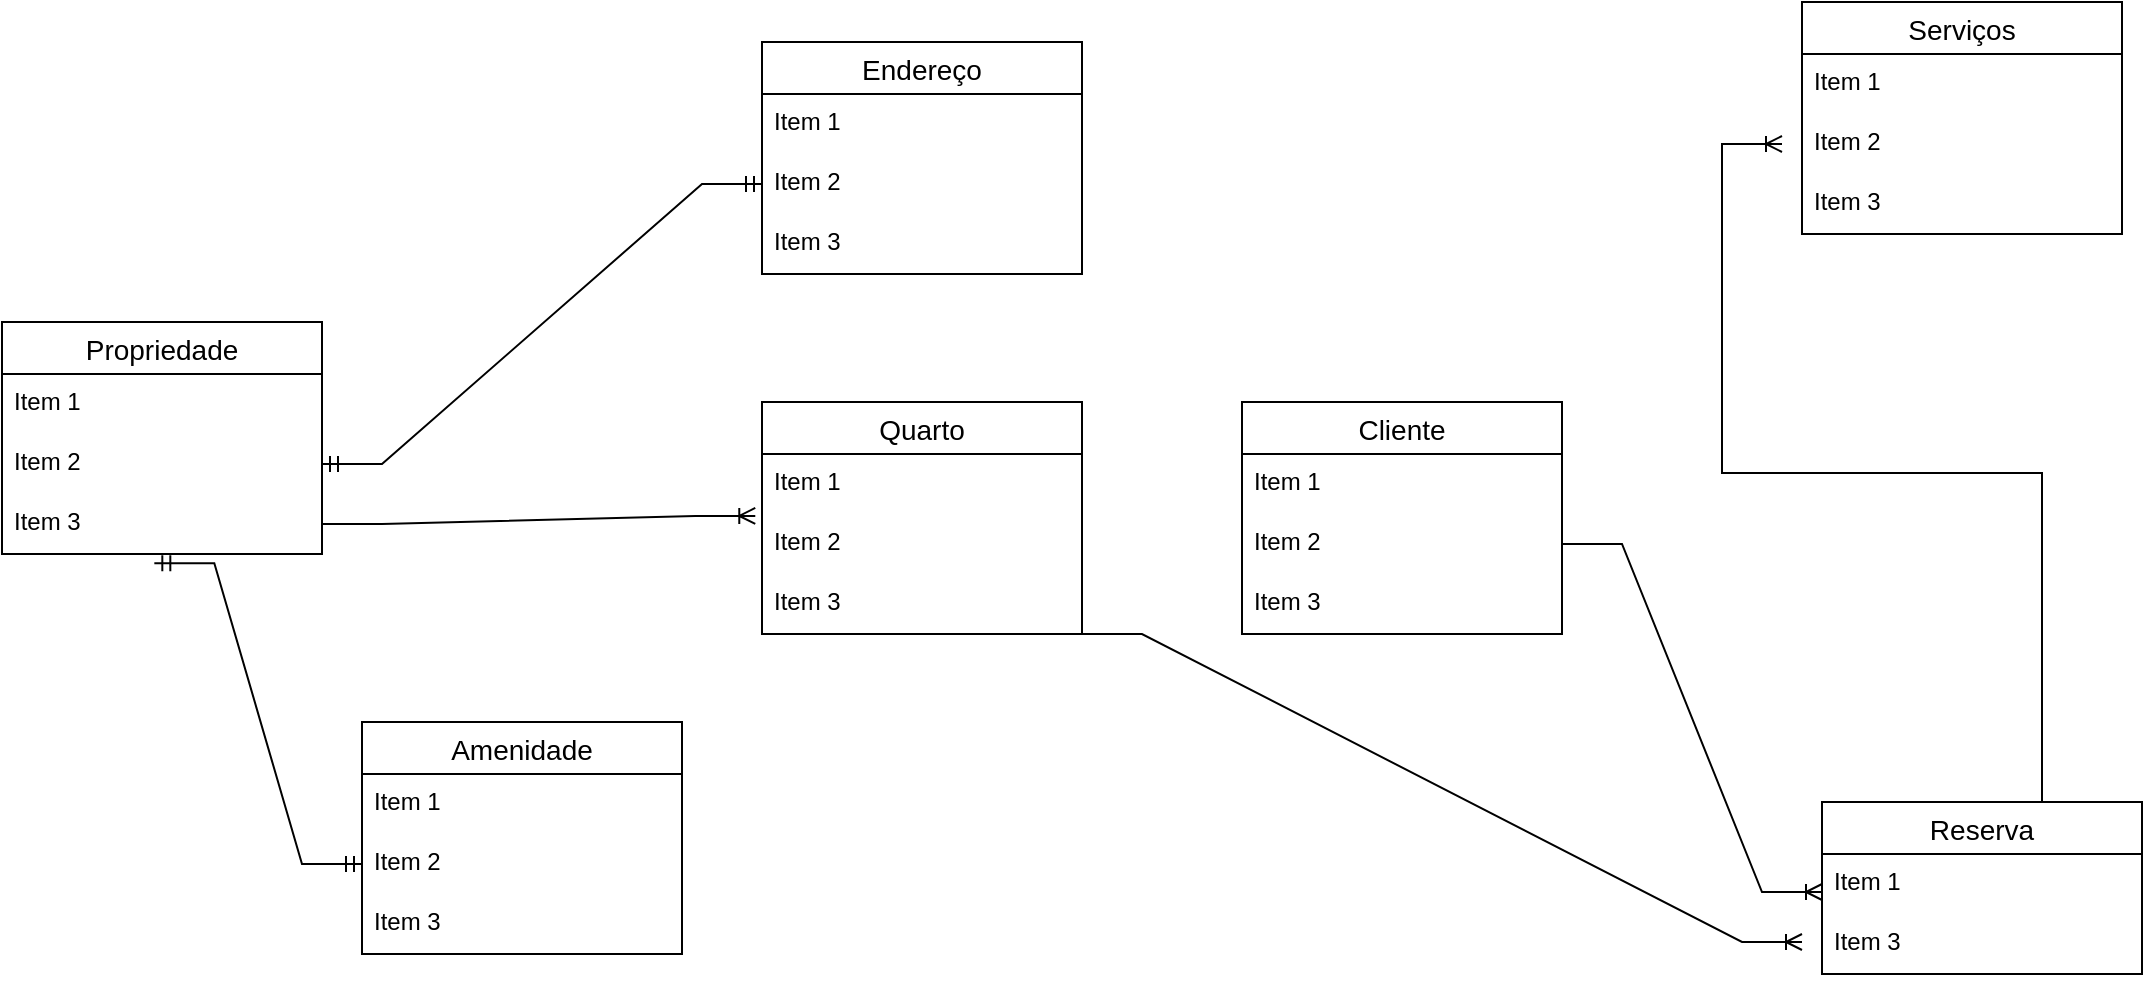 <mxfile version="24.0.5" type="device">
  <diagram name="Página-1" id="Or9wD87RA9yzhm9Do6f2">
    <mxGraphModel dx="2117" dy="557" grid="1" gridSize="10" guides="1" tooltips="1" connect="1" arrows="1" fold="1" page="1" pageScale="1" pageWidth="827" pageHeight="1169" math="0" shadow="0">
      <root>
        <mxCell id="0" />
        <mxCell id="1" parent="0" />
        <mxCell id="0R3fWU_Z0gOw3oKDHtPN-1" value="Cliente" style="swimlane;fontStyle=0;childLayout=stackLayout;horizontal=1;startSize=26;horizontalStack=0;resizeParent=1;resizeParentMax=0;resizeLast=0;collapsible=1;marginBottom=0;align=center;fontSize=14;" vertex="1" parent="1">
          <mxGeometry x="440" y="220" width="160" height="116" as="geometry" />
        </mxCell>
        <mxCell id="0R3fWU_Z0gOw3oKDHtPN-2" value="Item 1" style="text;strokeColor=none;fillColor=none;spacingLeft=4;spacingRight=4;overflow=hidden;rotatable=0;points=[[0,0.5],[1,0.5]];portConstraint=eastwest;fontSize=12;whiteSpace=wrap;html=1;" vertex="1" parent="0R3fWU_Z0gOw3oKDHtPN-1">
          <mxGeometry y="26" width="160" height="30" as="geometry" />
        </mxCell>
        <mxCell id="0R3fWU_Z0gOw3oKDHtPN-3" value="Item 2" style="text;strokeColor=none;fillColor=none;spacingLeft=4;spacingRight=4;overflow=hidden;rotatable=0;points=[[0,0.5],[1,0.5]];portConstraint=eastwest;fontSize=12;whiteSpace=wrap;html=1;" vertex="1" parent="0R3fWU_Z0gOw3oKDHtPN-1">
          <mxGeometry y="56" width="160" height="30" as="geometry" />
        </mxCell>
        <mxCell id="0R3fWU_Z0gOw3oKDHtPN-4" value="Item 3" style="text;strokeColor=none;fillColor=none;spacingLeft=4;spacingRight=4;overflow=hidden;rotatable=0;points=[[0,0.5],[1,0.5]];portConstraint=eastwest;fontSize=12;whiteSpace=wrap;html=1;" vertex="1" parent="0R3fWU_Z0gOw3oKDHtPN-1">
          <mxGeometry y="86" width="160" height="30" as="geometry" />
        </mxCell>
        <mxCell id="0R3fWU_Z0gOw3oKDHtPN-5" value="Reserva" style="swimlane;fontStyle=0;childLayout=stackLayout;horizontal=1;startSize=26;horizontalStack=0;resizeParent=1;resizeParentMax=0;resizeLast=0;collapsible=1;marginBottom=0;align=center;fontSize=14;" vertex="1" parent="1">
          <mxGeometry x="730" y="420" width="160" height="86" as="geometry" />
        </mxCell>
        <mxCell id="0R3fWU_Z0gOw3oKDHtPN-6" value="Item 1" style="text;strokeColor=none;fillColor=none;spacingLeft=4;spacingRight=4;overflow=hidden;rotatable=0;points=[[0,0.5],[1,0.5]];portConstraint=eastwest;fontSize=12;whiteSpace=wrap;html=1;" vertex="1" parent="0R3fWU_Z0gOw3oKDHtPN-5">
          <mxGeometry y="26" width="160" height="30" as="geometry" />
        </mxCell>
        <mxCell id="0R3fWU_Z0gOw3oKDHtPN-8" value="Item 3" style="text;strokeColor=none;fillColor=none;spacingLeft=4;spacingRight=4;overflow=hidden;rotatable=0;points=[[0,0.5],[1,0.5]];portConstraint=eastwest;fontSize=12;whiteSpace=wrap;html=1;" vertex="1" parent="0R3fWU_Z0gOw3oKDHtPN-5">
          <mxGeometry y="56" width="160" height="30" as="geometry" />
        </mxCell>
        <mxCell id="0R3fWU_Z0gOw3oKDHtPN-9" value="Serviços" style="swimlane;fontStyle=0;childLayout=stackLayout;horizontal=1;startSize=26;horizontalStack=0;resizeParent=1;resizeParentMax=0;resizeLast=0;collapsible=1;marginBottom=0;align=center;fontSize=14;" vertex="1" parent="1">
          <mxGeometry x="720" y="20" width="160" height="116" as="geometry" />
        </mxCell>
        <mxCell id="0R3fWU_Z0gOw3oKDHtPN-10" value="Item 1" style="text;strokeColor=none;fillColor=none;spacingLeft=4;spacingRight=4;overflow=hidden;rotatable=0;points=[[0,0.5],[1,0.5]];portConstraint=eastwest;fontSize=12;whiteSpace=wrap;html=1;" vertex="1" parent="0R3fWU_Z0gOw3oKDHtPN-9">
          <mxGeometry y="26" width="160" height="30" as="geometry" />
        </mxCell>
        <mxCell id="0R3fWU_Z0gOw3oKDHtPN-11" value="Item 2" style="text;strokeColor=none;fillColor=none;spacingLeft=4;spacingRight=4;overflow=hidden;rotatable=0;points=[[0,0.5],[1,0.5]];portConstraint=eastwest;fontSize=12;whiteSpace=wrap;html=1;" vertex="1" parent="0R3fWU_Z0gOw3oKDHtPN-9">
          <mxGeometry y="56" width="160" height="30" as="geometry" />
        </mxCell>
        <mxCell id="0R3fWU_Z0gOw3oKDHtPN-12" value="Item 3" style="text;strokeColor=none;fillColor=none;spacingLeft=4;spacingRight=4;overflow=hidden;rotatable=0;points=[[0,0.5],[1,0.5]];portConstraint=eastwest;fontSize=12;whiteSpace=wrap;html=1;" vertex="1" parent="0R3fWU_Z0gOw3oKDHtPN-9">
          <mxGeometry y="86" width="160" height="30" as="geometry" />
        </mxCell>
        <mxCell id="0R3fWU_Z0gOw3oKDHtPN-17" value="Propriedade" style="swimlane;fontStyle=0;childLayout=stackLayout;horizontal=1;startSize=26;horizontalStack=0;resizeParent=1;resizeParentMax=0;resizeLast=0;collapsible=1;marginBottom=0;align=center;fontSize=14;" vertex="1" parent="1">
          <mxGeometry x="-180" y="180" width="160" height="116" as="geometry" />
        </mxCell>
        <mxCell id="0R3fWU_Z0gOw3oKDHtPN-18" value="Item 1" style="text;strokeColor=none;fillColor=none;spacingLeft=4;spacingRight=4;overflow=hidden;rotatable=0;points=[[0,0.5],[1,0.5]];portConstraint=eastwest;fontSize=12;whiteSpace=wrap;html=1;" vertex="1" parent="0R3fWU_Z0gOw3oKDHtPN-17">
          <mxGeometry y="26" width="160" height="30" as="geometry" />
        </mxCell>
        <mxCell id="0R3fWU_Z0gOw3oKDHtPN-19" value="Item 2" style="text;strokeColor=none;fillColor=none;spacingLeft=4;spacingRight=4;overflow=hidden;rotatable=0;points=[[0,0.5],[1,0.5]];portConstraint=eastwest;fontSize=12;whiteSpace=wrap;html=1;" vertex="1" parent="0R3fWU_Z0gOw3oKDHtPN-17">
          <mxGeometry y="56" width="160" height="30" as="geometry" />
        </mxCell>
        <mxCell id="0R3fWU_Z0gOw3oKDHtPN-20" value="Item 3" style="text;strokeColor=none;fillColor=none;spacingLeft=4;spacingRight=4;overflow=hidden;rotatable=0;points=[[0,0.5],[1,0.5]];portConstraint=eastwest;fontSize=12;whiteSpace=wrap;html=1;" vertex="1" parent="0R3fWU_Z0gOw3oKDHtPN-17">
          <mxGeometry y="86" width="160" height="30" as="geometry" />
        </mxCell>
        <mxCell id="0R3fWU_Z0gOw3oKDHtPN-21" value="Endereço" style="swimlane;fontStyle=0;childLayout=stackLayout;horizontal=1;startSize=26;horizontalStack=0;resizeParent=1;resizeParentMax=0;resizeLast=0;collapsible=1;marginBottom=0;align=center;fontSize=14;" vertex="1" parent="1">
          <mxGeometry x="200" y="40" width="160" height="116" as="geometry" />
        </mxCell>
        <mxCell id="0R3fWU_Z0gOw3oKDHtPN-22" value="Item 1" style="text;strokeColor=none;fillColor=none;spacingLeft=4;spacingRight=4;overflow=hidden;rotatable=0;points=[[0,0.5],[1,0.5]];portConstraint=eastwest;fontSize=12;whiteSpace=wrap;html=1;" vertex="1" parent="0R3fWU_Z0gOw3oKDHtPN-21">
          <mxGeometry y="26" width="160" height="30" as="geometry" />
        </mxCell>
        <mxCell id="0R3fWU_Z0gOw3oKDHtPN-23" value="Item 2" style="text;strokeColor=none;fillColor=none;spacingLeft=4;spacingRight=4;overflow=hidden;rotatable=0;points=[[0,0.5],[1,0.5]];portConstraint=eastwest;fontSize=12;whiteSpace=wrap;html=1;" vertex="1" parent="0R3fWU_Z0gOw3oKDHtPN-21">
          <mxGeometry y="56" width="160" height="30" as="geometry" />
        </mxCell>
        <mxCell id="0R3fWU_Z0gOw3oKDHtPN-24" value="Item 3" style="text;strokeColor=none;fillColor=none;spacingLeft=4;spacingRight=4;overflow=hidden;rotatable=0;points=[[0,0.5],[1,0.5]];portConstraint=eastwest;fontSize=12;whiteSpace=wrap;html=1;" vertex="1" parent="0R3fWU_Z0gOw3oKDHtPN-21">
          <mxGeometry y="86" width="160" height="30" as="geometry" />
        </mxCell>
        <mxCell id="0R3fWU_Z0gOw3oKDHtPN-25" value="Quarto" style="swimlane;fontStyle=0;childLayout=stackLayout;horizontal=1;startSize=26;horizontalStack=0;resizeParent=1;resizeParentMax=0;resizeLast=0;collapsible=1;marginBottom=0;align=center;fontSize=14;" vertex="1" parent="1">
          <mxGeometry x="200" y="220" width="160" height="116" as="geometry" />
        </mxCell>
        <mxCell id="0R3fWU_Z0gOw3oKDHtPN-26" value="Item 1" style="text;strokeColor=none;fillColor=none;spacingLeft=4;spacingRight=4;overflow=hidden;rotatable=0;points=[[0,0.5],[1,0.5]];portConstraint=eastwest;fontSize=12;whiteSpace=wrap;html=1;" vertex="1" parent="0R3fWU_Z0gOw3oKDHtPN-25">
          <mxGeometry y="26" width="160" height="30" as="geometry" />
        </mxCell>
        <mxCell id="0R3fWU_Z0gOw3oKDHtPN-27" value="Item 2" style="text;strokeColor=none;fillColor=none;spacingLeft=4;spacingRight=4;overflow=hidden;rotatable=0;points=[[0,0.5],[1,0.5]];portConstraint=eastwest;fontSize=12;whiteSpace=wrap;html=1;" vertex="1" parent="0R3fWU_Z0gOw3oKDHtPN-25">
          <mxGeometry y="56" width="160" height="30" as="geometry" />
        </mxCell>
        <mxCell id="0R3fWU_Z0gOw3oKDHtPN-28" value="Item 3" style="text;strokeColor=none;fillColor=none;spacingLeft=4;spacingRight=4;overflow=hidden;rotatable=0;points=[[0,0.5],[1,0.5]];portConstraint=eastwest;fontSize=12;whiteSpace=wrap;html=1;" vertex="1" parent="0R3fWU_Z0gOw3oKDHtPN-25">
          <mxGeometry y="86" width="160" height="30" as="geometry" />
        </mxCell>
        <mxCell id="0R3fWU_Z0gOw3oKDHtPN-29" value="Amenidade" style="swimlane;fontStyle=0;childLayout=stackLayout;horizontal=1;startSize=26;horizontalStack=0;resizeParent=1;resizeParentMax=0;resizeLast=0;collapsible=1;marginBottom=0;align=center;fontSize=14;" vertex="1" parent="1">
          <mxGeometry y="380" width="160" height="116" as="geometry" />
        </mxCell>
        <mxCell id="0R3fWU_Z0gOw3oKDHtPN-30" value="Item 1" style="text;strokeColor=none;fillColor=none;spacingLeft=4;spacingRight=4;overflow=hidden;rotatable=0;points=[[0,0.5],[1,0.5]];portConstraint=eastwest;fontSize=12;whiteSpace=wrap;html=1;" vertex="1" parent="0R3fWU_Z0gOw3oKDHtPN-29">
          <mxGeometry y="26" width="160" height="30" as="geometry" />
        </mxCell>
        <mxCell id="0R3fWU_Z0gOw3oKDHtPN-31" value="Item 2" style="text;strokeColor=none;fillColor=none;spacingLeft=4;spacingRight=4;overflow=hidden;rotatable=0;points=[[0,0.5],[1,0.5]];portConstraint=eastwest;fontSize=12;whiteSpace=wrap;html=1;" vertex="1" parent="0R3fWU_Z0gOw3oKDHtPN-29">
          <mxGeometry y="56" width="160" height="30" as="geometry" />
        </mxCell>
        <mxCell id="0R3fWU_Z0gOw3oKDHtPN-32" value="Item 3" style="text;strokeColor=none;fillColor=none;spacingLeft=4;spacingRight=4;overflow=hidden;rotatable=0;points=[[0,0.5],[1,0.5]];portConstraint=eastwest;fontSize=12;whiteSpace=wrap;html=1;" vertex="1" parent="0R3fWU_Z0gOw3oKDHtPN-29">
          <mxGeometry y="86" width="160" height="30" as="geometry" />
        </mxCell>
        <mxCell id="0R3fWU_Z0gOw3oKDHtPN-34" value="" style="edgeStyle=entityRelationEdgeStyle;fontSize=12;html=1;endArrow=ERmandOne;startArrow=ERmandOne;rounded=0;exitX=1;exitY=0.5;exitDx=0;exitDy=0;entryX=0;entryY=0.5;entryDx=0;entryDy=0;" edge="1" parent="1" source="0R3fWU_Z0gOw3oKDHtPN-19" target="0R3fWU_Z0gOw3oKDHtPN-23">
          <mxGeometry width="100" height="100" relative="1" as="geometry">
            <mxPoint x="360" y="340" as="sourcePoint" />
            <mxPoint x="460" y="240" as="targetPoint" />
          </mxGeometry>
        </mxCell>
        <mxCell id="0R3fWU_Z0gOw3oKDHtPN-37" value="" style="edgeStyle=entityRelationEdgeStyle;fontSize=12;html=1;endArrow=ERmandOne;startArrow=ERmandOne;rounded=0;entryX=0;entryY=0.5;entryDx=0;entryDy=0;exitX=0.476;exitY=1.153;exitDx=0;exitDy=0;exitPerimeter=0;" edge="1" parent="1" source="0R3fWU_Z0gOw3oKDHtPN-20" target="0R3fWU_Z0gOw3oKDHtPN-31">
          <mxGeometry width="100" height="100" relative="1" as="geometry">
            <mxPoint x="-80.0" y="320.0" as="sourcePoint" />
            <mxPoint x="-5.36" y="501.21" as="targetPoint" />
            <Array as="points">
              <mxPoint x="234.64" y="384.21" />
              <mxPoint x="-80" y="390" />
              <mxPoint x="204.64" y="414.21" />
            </Array>
          </mxGeometry>
        </mxCell>
        <mxCell id="0R3fWU_Z0gOw3oKDHtPN-38" value="" style="edgeStyle=entityRelationEdgeStyle;fontSize=12;html=1;endArrow=ERoneToMany;rounded=0;exitX=1;exitY=0.5;exitDx=0;exitDy=0;entryX=-0.021;entryY=0.033;entryDx=0;entryDy=0;entryPerimeter=0;" edge="1" parent="1" source="0R3fWU_Z0gOw3oKDHtPN-20" target="0R3fWU_Z0gOw3oKDHtPN-27">
          <mxGeometry width="100" height="100" relative="1" as="geometry">
            <mxPoint x="90" y="350" as="sourcePoint" />
            <mxPoint x="190" y="250" as="targetPoint" />
          </mxGeometry>
        </mxCell>
        <mxCell id="0R3fWU_Z0gOw3oKDHtPN-39" value="" style="edgeStyle=entityRelationEdgeStyle;fontSize=12;html=1;endArrow=ERoneToMany;rounded=0;exitX=1;exitY=0.5;exitDx=0;exitDy=0;entryX=0;entryY=0.5;entryDx=0;entryDy=0;" edge="1" parent="1" source="0R3fWU_Z0gOw3oKDHtPN-3">
          <mxGeometry width="100" height="100" relative="1" as="geometry">
            <mxPoint x="670" y="291" as="sourcePoint" />
            <mxPoint x="730" y="465" as="targetPoint" />
          </mxGeometry>
        </mxCell>
        <mxCell id="0R3fWU_Z0gOw3oKDHtPN-40" value="" style="edgeStyle=entityRelationEdgeStyle;fontSize=12;html=1;endArrow=ERoneToMany;rounded=0;exitX=0.5;exitY=0;exitDx=0;exitDy=0;entryX=0;entryY=0.5;entryDx=0;entryDy=0;" edge="1" parent="1" source="0R3fWU_Z0gOw3oKDHtPN-5">
          <mxGeometry width="100" height="100" relative="1" as="geometry">
            <mxPoint x="790" y="220" as="sourcePoint" />
            <mxPoint x="710" y="91" as="targetPoint" />
            <Array as="points">
              <mxPoint x="670" y="160" />
              <mxPoint x="670" y="160" />
              <mxPoint x="680" y="150" />
            </Array>
          </mxGeometry>
        </mxCell>
        <mxCell id="0R3fWU_Z0gOw3oKDHtPN-45" value="" style="edgeStyle=entityRelationEdgeStyle;fontSize=12;html=1;endArrow=ERoneToMany;rounded=0;exitX=1.024;exitY=1.007;exitDx=0;exitDy=0;exitPerimeter=0;" edge="1" parent="1">
          <mxGeometry width="100" height="100" relative="1" as="geometry">
            <mxPoint x="360.0" y="336" as="sourcePoint" />
            <mxPoint x="720" y="490" as="targetPoint" />
          </mxGeometry>
        </mxCell>
      </root>
    </mxGraphModel>
  </diagram>
</mxfile>
